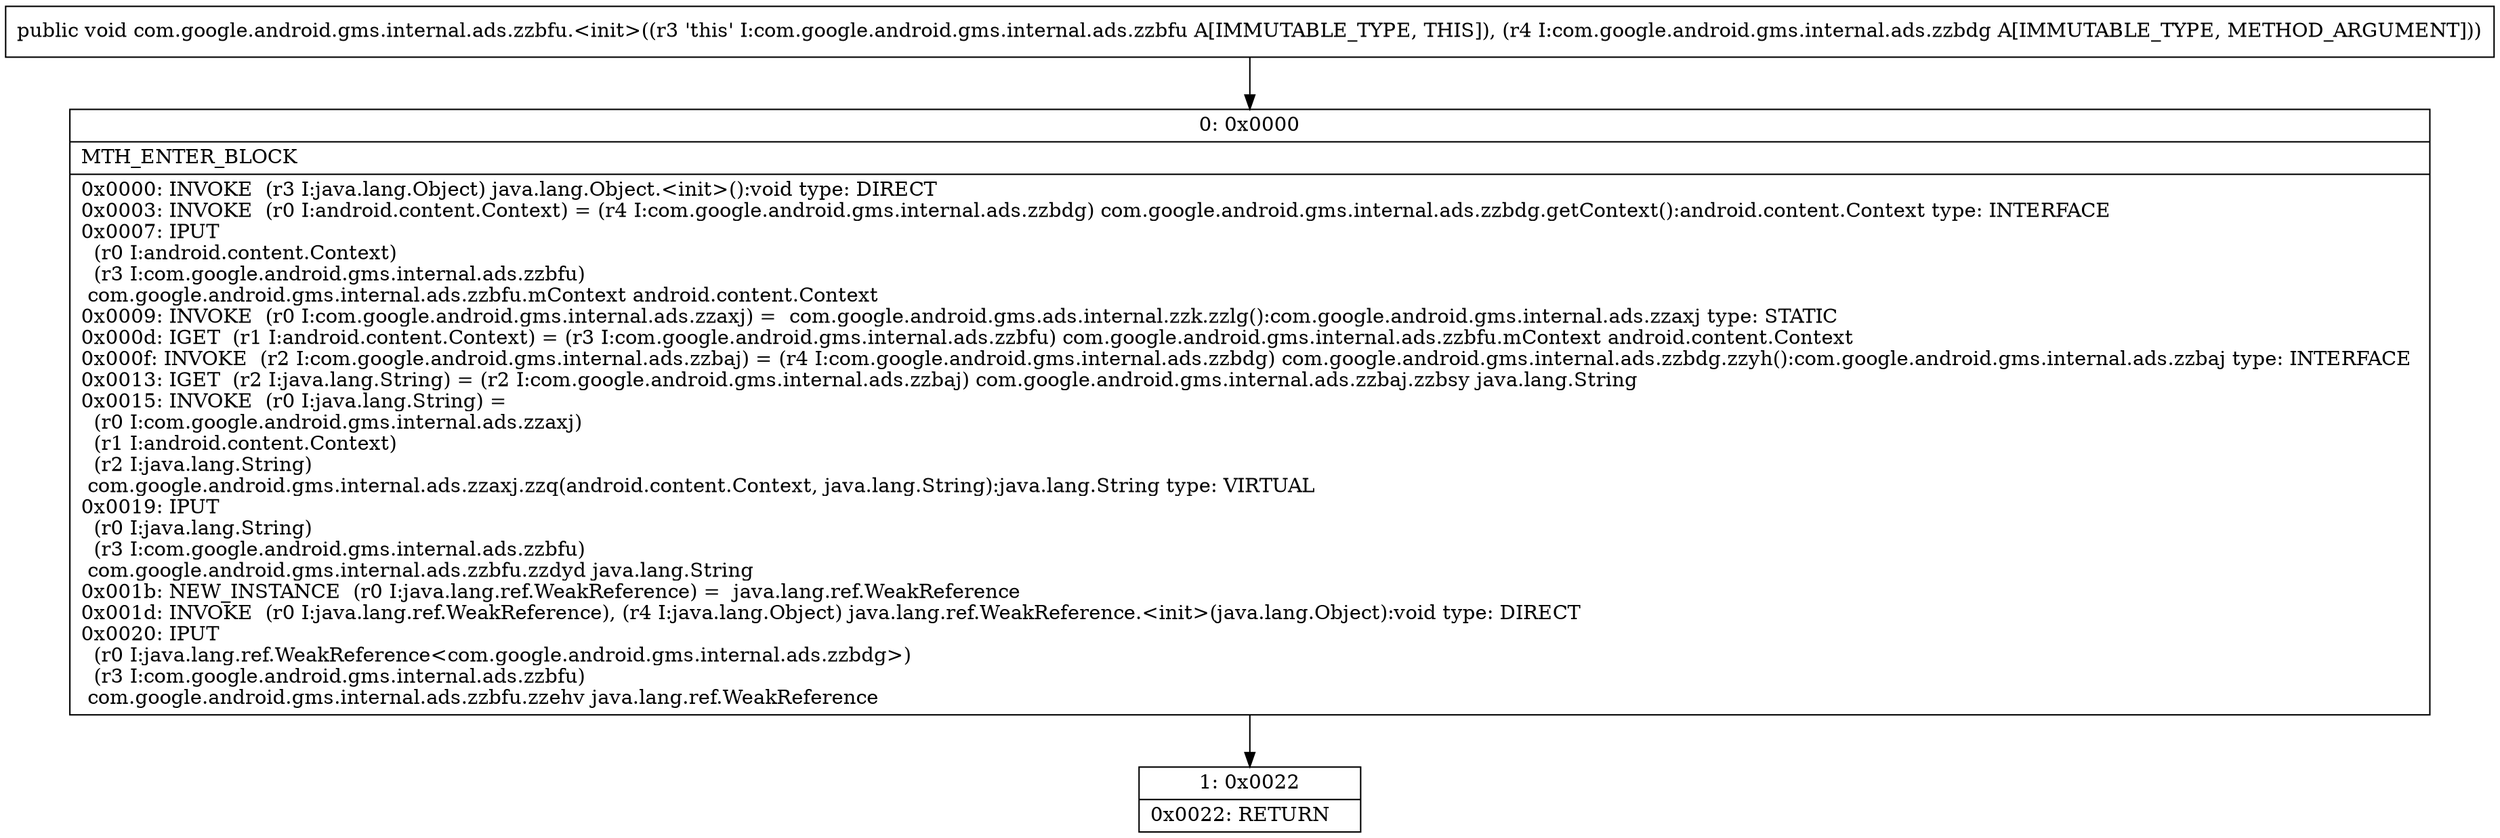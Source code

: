 digraph "CFG forcom.google.android.gms.internal.ads.zzbfu.\<init\>(Lcom\/google\/android\/gms\/internal\/ads\/zzbdg;)V" {
Node_0 [shape=record,label="{0\:\ 0x0000|MTH_ENTER_BLOCK\l|0x0000: INVOKE  (r3 I:java.lang.Object) java.lang.Object.\<init\>():void type: DIRECT \l0x0003: INVOKE  (r0 I:android.content.Context) = (r4 I:com.google.android.gms.internal.ads.zzbdg) com.google.android.gms.internal.ads.zzbdg.getContext():android.content.Context type: INTERFACE \l0x0007: IPUT  \l  (r0 I:android.content.Context)\l  (r3 I:com.google.android.gms.internal.ads.zzbfu)\l com.google.android.gms.internal.ads.zzbfu.mContext android.content.Context \l0x0009: INVOKE  (r0 I:com.google.android.gms.internal.ads.zzaxj) =  com.google.android.gms.ads.internal.zzk.zzlg():com.google.android.gms.internal.ads.zzaxj type: STATIC \l0x000d: IGET  (r1 I:android.content.Context) = (r3 I:com.google.android.gms.internal.ads.zzbfu) com.google.android.gms.internal.ads.zzbfu.mContext android.content.Context \l0x000f: INVOKE  (r2 I:com.google.android.gms.internal.ads.zzbaj) = (r4 I:com.google.android.gms.internal.ads.zzbdg) com.google.android.gms.internal.ads.zzbdg.zzyh():com.google.android.gms.internal.ads.zzbaj type: INTERFACE \l0x0013: IGET  (r2 I:java.lang.String) = (r2 I:com.google.android.gms.internal.ads.zzbaj) com.google.android.gms.internal.ads.zzbaj.zzbsy java.lang.String \l0x0015: INVOKE  (r0 I:java.lang.String) = \l  (r0 I:com.google.android.gms.internal.ads.zzaxj)\l  (r1 I:android.content.Context)\l  (r2 I:java.lang.String)\l com.google.android.gms.internal.ads.zzaxj.zzq(android.content.Context, java.lang.String):java.lang.String type: VIRTUAL \l0x0019: IPUT  \l  (r0 I:java.lang.String)\l  (r3 I:com.google.android.gms.internal.ads.zzbfu)\l com.google.android.gms.internal.ads.zzbfu.zzdyd java.lang.String \l0x001b: NEW_INSTANCE  (r0 I:java.lang.ref.WeakReference) =  java.lang.ref.WeakReference \l0x001d: INVOKE  (r0 I:java.lang.ref.WeakReference), (r4 I:java.lang.Object) java.lang.ref.WeakReference.\<init\>(java.lang.Object):void type: DIRECT \l0x0020: IPUT  \l  (r0 I:java.lang.ref.WeakReference\<com.google.android.gms.internal.ads.zzbdg\>)\l  (r3 I:com.google.android.gms.internal.ads.zzbfu)\l com.google.android.gms.internal.ads.zzbfu.zzehv java.lang.ref.WeakReference \l}"];
Node_1 [shape=record,label="{1\:\ 0x0022|0x0022: RETURN   \l}"];
MethodNode[shape=record,label="{public void com.google.android.gms.internal.ads.zzbfu.\<init\>((r3 'this' I:com.google.android.gms.internal.ads.zzbfu A[IMMUTABLE_TYPE, THIS]), (r4 I:com.google.android.gms.internal.ads.zzbdg A[IMMUTABLE_TYPE, METHOD_ARGUMENT])) }"];
MethodNode -> Node_0;
Node_0 -> Node_1;
}

